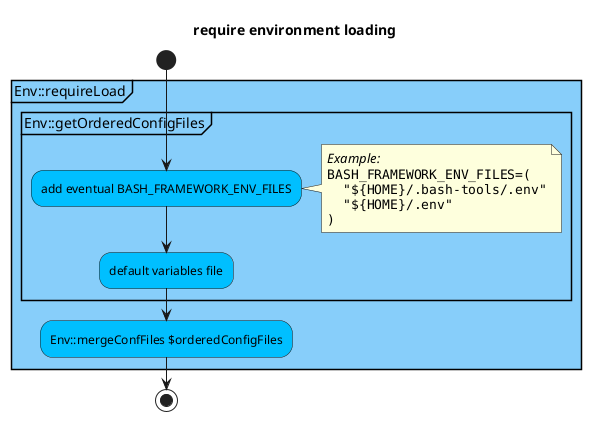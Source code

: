 @startuml "envRequireLoad"
title require environment loading
skinparam {
  ' https://github.com/plantuml/plantuml/blob/49115dfc7d4156961e5b49a81c09b474daa79823/src/net/sourceforge/plantuml/style/FromSkinparamToStyle.java#L145
  activityDiamondBackgroundColor #AAAAAA
  activityEndColor #red
}

start

partition "Env::requireLoad" #LightSkyBlue {

  partition "Env::getOrderedConfigFiles" #LightSkyBlue {
    #DeepSkyBlue:add eventual BASH_FRAMEWORK_ENV_FILES;
    note right
    //Example://
    <code>
    BASH_FRAMEWORK_ENV_FILES=(
      "${HOME}/.bash-tools/.env"
      "${HOME}/.env"
    )
    </code>
    endnote

    #DeepSkyBlue:default variables file;
  }

  #DeepSkyBlue:Env::mergeConfFiles $orderedConfigFiles;
}

stop
@enduml
